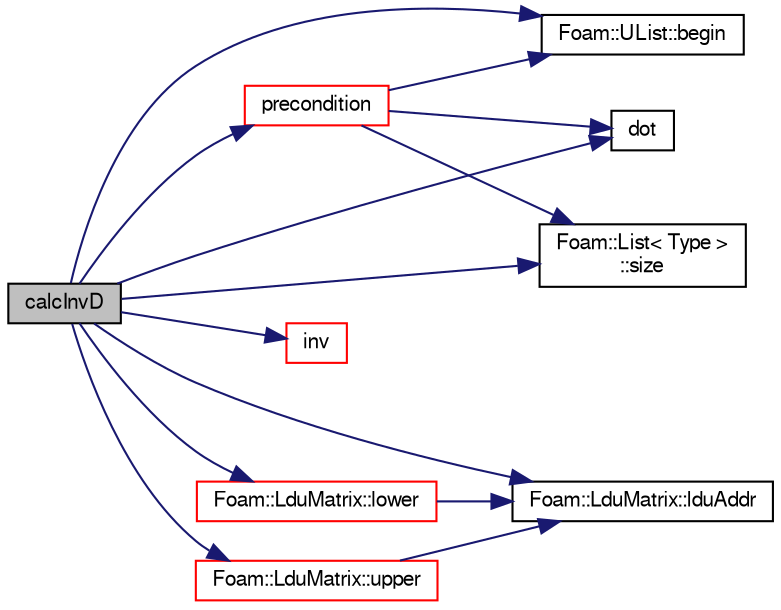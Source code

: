 digraph "calcInvD"
{
  bgcolor="transparent";
  edge [fontname="FreeSans",fontsize="10",labelfontname="FreeSans",labelfontsize="10"];
  node [fontname="FreeSans",fontsize="10",shape=record];
  rankdir="LR";
  Node349 [label="calcInvD",height=0.2,width=0.4,color="black", fillcolor="grey75", style="filled", fontcolor="black"];
  Node349 -> Node350 [color="midnightblue",fontsize="10",style="solid",fontname="FreeSans"];
  Node350 [label="Foam::UList::begin",height=0.2,width=0.4,color="black",URL="$a25698.html#a8a0643ef7f391465066f7f07d45ce934",tooltip="Return an iterator to begin traversing the UList. "];
  Node349 -> Node351 [color="midnightblue",fontsize="10",style="solid",fontname="FreeSans"];
  Node351 [label="dot",height=0.2,width=0.4,color="black",URL="$a12539.html#a3c2ac91001395d15d7c492640cad1cc3"];
  Node349 -> Node352 [color="midnightblue",fontsize="10",style="solid",fontname="FreeSans"];
  Node352 [label="inv",height=0.2,width=0.4,color="red",URL="$a12539.html#a051a9cc73ad6012d849cfcbc7507acde"];
  Node349 -> Node354 [color="midnightblue",fontsize="10",style="solid",fontname="FreeSans"];
  Node354 [label="Foam::LduMatrix::lduAddr",height=0.2,width=0.4,color="black",URL="$a26790.html#a9b4176b96c4c508a072b5c69fb71b861",tooltip="Return the LDU addressing. "];
  Node349 -> Node355 [color="midnightblue",fontsize="10",style="solid",fontname="FreeSans"];
  Node355 [label="Foam::LduMatrix::lower",height=0.2,width=0.4,color="red",URL="$a26790.html#aed8d4c3b9386a81ed7ff9f44cb736255"];
  Node355 -> Node354 [color="midnightblue",fontsize="10",style="solid",fontname="FreeSans"];
  Node349 -> Node358 [color="midnightblue",fontsize="10",style="solid",fontname="FreeSans"];
  Node358 [label="precondition",height=0.2,width=0.4,color="red",URL="$a26818.html#a51b8ec42b9f4cc74daa82035fcab5397",tooltip="Return wA the preconditioned form of residual rA. "];
  Node358 -> Node350 [color="midnightblue",fontsize="10",style="solid",fontname="FreeSans"];
  Node358 -> Node359 [color="midnightblue",fontsize="10",style="solid",fontname="FreeSans"];
  Node359 [label="Foam::List\< Type \>\l::size",height=0.2,width=0.4,color="black",URL="$a25694.html#a8a5f6fa29bd4b500caf186f60245b384",tooltip="Override size to be inconsistent with allocated storage. "];
  Node358 -> Node351 [color="midnightblue",fontsize="10",style="solid",fontname="FreeSans"];
  Node349 -> Node359 [color="midnightblue",fontsize="10",style="solid",fontname="FreeSans"];
  Node349 -> Node361 [color="midnightblue",fontsize="10",style="solid",fontname="FreeSans"];
  Node361 [label="Foam::LduMatrix::upper",height=0.2,width=0.4,color="red",URL="$a26790.html#a53e005fd695b53bc8dd07c670f533b39"];
  Node361 -> Node354 [color="midnightblue",fontsize="10",style="solid",fontname="FreeSans"];
}
